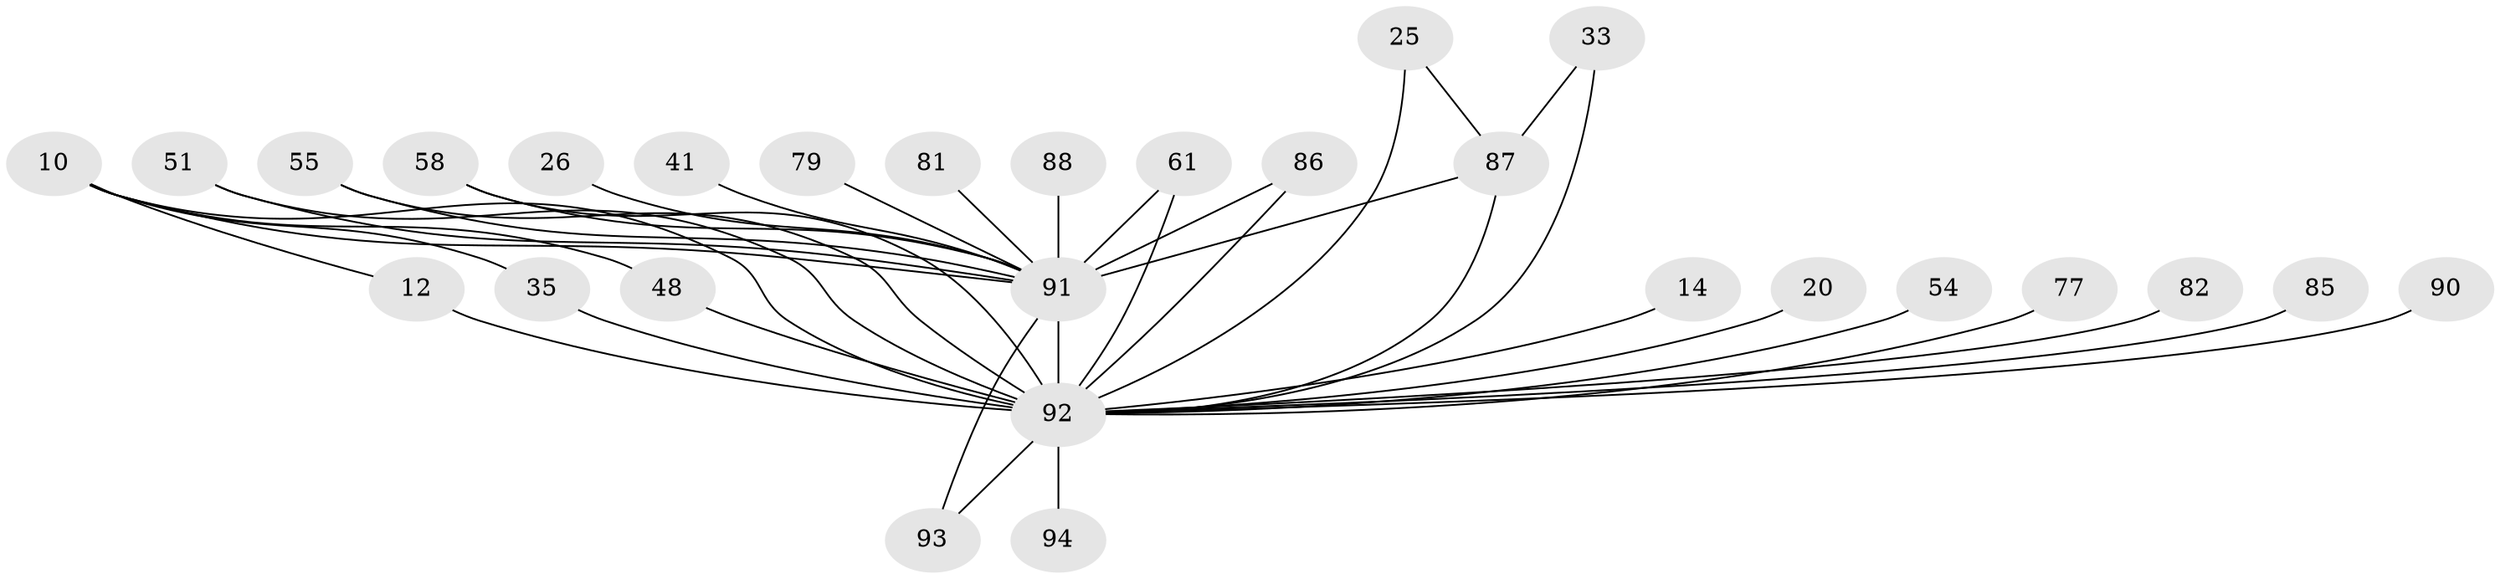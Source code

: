 // original degree distribution, {20: 0.02127659574468085, 26: 0.010638297872340425, 16: 0.010638297872340425, 13: 0.02127659574468085, 19: 0.02127659574468085, 17: 0.010638297872340425, 29: 0.010638297872340425, 2: 0.5212765957446809, 3: 0.2127659574468085, 5: 0.0425531914893617, 4: 0.07446808510638298, 9: 0.010638297872340425, 7: 0.010638297872340425, 6: 0.02127659574468085}
// Generated by graph-tools (version 1.1) at 2025/47/03/04/25 21:47:16]
// undirected, 28 vertices, 40 edges
graph export_dot {
graph [start="1"]
  node [color=gray90,style=filled];
  10 [super="+4"];
  12;
  14;
  20;
  25 [super="+15"];
  26;
  33 [super="+21"];
  35;
  41;
  48;
  51;
  54;
  55;
  58 [super="+30"];
  61;
  77 [super="+44"];
  79;
  81;
  82;
  85;
  86 [super="+39+46"];
  87 [super="+45+83+47"];
  88;
  90;
  91 [super="+19+27+70+89+78"];
  92 [super="+67+64+84+69"];
  93;
  94 [super="+68"];
  10 -- 12;
  10 -- 48;
  10 -- 35;
  10 -- 92 [weight=10];
  10 -- 91 [weight=11];
  12 -- 92 [weight=2];
  14 -- 92 [weight=2];
  20 -- 92 [weight=2];
  25 -- 87;
  25 -- 92 [weight=3];
  26 -- 91 [weight=2];
  33 -- 87 [weight=2];
  33 -- 92 [weight=5];
  35 -- 92;
  41 -- 91 [weight=2];
  48 -- 92;
  51 -- 91;
  51 -- 92;
  54 -- 92 [weight=2];
  55 -- 91;
  55 -- 92;
  58 -- 92;
  58 -- 91 [weight=3];
  61 -- 92;
  61 -- 91;
  77 -- 92 [weight=2];
  79 -- 91 [weight=2];
  81 -- 91 [weight=2];
  82 -- 92 [weight=2];
  85 -- 92 [weight=2];
  86 -- 91 [weight=4];
  86 -- 92 [weight=3];
  87 -- 92 [weight=2];
  87 -- 91 [weight=6];
  88 -- 91 [weight=2];
  90 -- 92 [weight=2];
  91 -- 92 [weight=44];
  91 -- 93;
  92 -- 93;
  92 -- 94 [weight=3];
}
